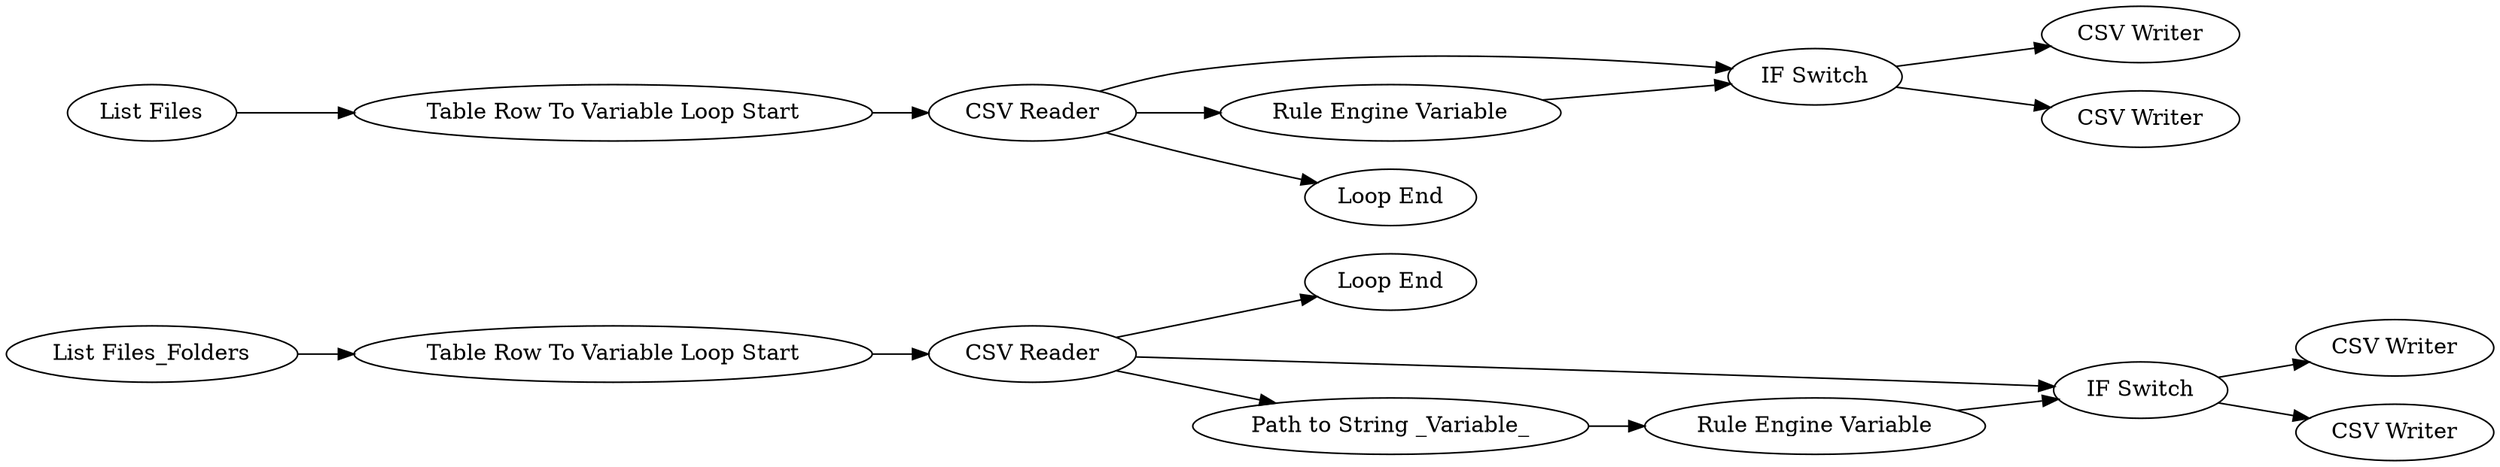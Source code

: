 digraph {
	"-6653100774192725912_26" [label="CSV Writer"]
	"-6653100774192725912_14" [label="Loop End"]
	"-6653100774192725912_16" [label="Rule Engine Variable"]
	"-6653100774192725912_11" [label="IF Switch"]
	"-6653100774192725912_24" [label="CSV Reader"]
	"-6653100774192725912_7" [label="Table Row To Variable Loop Start"]
	"-6653100774192725912_13" [label="CSV Writer"]
	"-6653100774192725912_12" [label="CSV Writer"]
	"-6653100774192725912_17" [label="IF Switch"]
	"-6653100774192725912_27" [label="CSV Writer"]
	"-6653100774192725912_22" [label="List Files_Folders"]
	"-6653100774192725912_10" [label="Rule Engine Variable"]
	"-6653100774192725912_23" [label="Table Row To Variable Loop Start"]
	"-6653100774192725912_8" [label="Loop End"]
	"-6653100774192725912_6" [label="List Files"]
	"-6653100774192725912_9" [label="CSV Reader"]
	"-6653100774192725912_25" [label="Path to String _Variable_"]
	"-6653100774192725912_9" -> "-6653100774192725912_8"
	"-6653100774192725912_24" -> "-6653100774192725912_25"
	"-6653100774192725912_7" -> "-6653100774192725912_9"
	"-6653100774192725912_16" -> "-6653100774192725912_17"
	"-6653100774192725912_11" -> "-6653100774192725912_12"
	"-6653100774192725912_25" -> "-6653100774192725912_16"
	"-6653100774192725912_10" -> "-6653100774192725912_11"
	"-6653100774192725912_22" -> "-6653100774192725912_23"
	"-6653100774192725912_9" -> "-6653100774192725912_10"
	"-6653100774192725912_11" -> "-6653100774192725912_13"
	"-6653100774192725912_17" -> "-6653100774192725912_27"
	"-6653100774192725912_23" -> "-6653100774192725912_24"
	"-6653100774192725912_6" -> "-6653100774192725912_7"
	"-6653100774192725912_24" -> "-6653100774192725912_17"
	"-6653100774192725912_17" -> "-6653100774192725912_26"
	"-6653100774192725912_9" -> "-6653100774192725912_11"
	"-6653100774192725912_24" -> "-6653100774192725912_14"
	rankdir=LR
}
